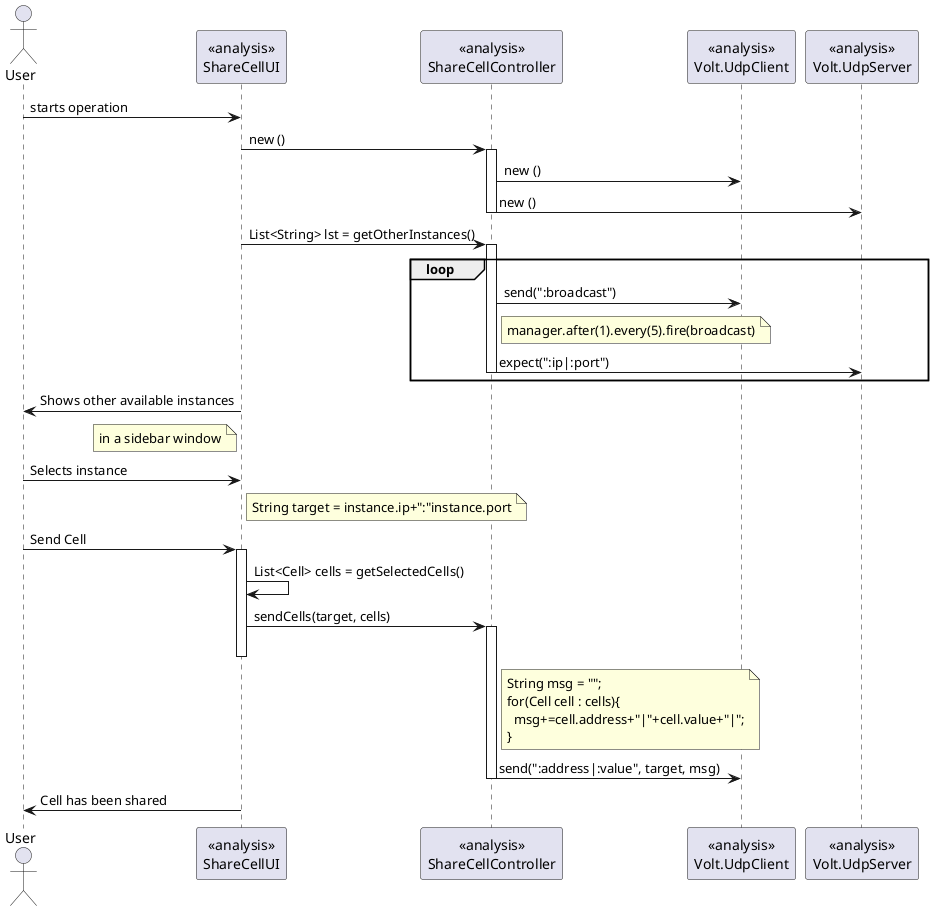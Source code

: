 @startuml doc-files/share_cell_send_image.png

actor User 
participant "<<analysis>>\nShareCellUI" as ShareCellUI
participant "<<analysis>>\nShareCellController" as ShareCellController
participant "<<analysis>>\nVolt.UdpClient" as Volt.UdpClient
participant "<<analysis>>\nVolt.UdpServer" as Volt.UdpServer

User->ShareCellUI: starts operation
ShareCellUI->ShareCellController: new ()

activate ShareCellController
ShareCellController->Volt.UdpClient: new ()
ShareCellController->Volt.UdpServer: new ()
deactivate ShareCellController

ShareCellUI->ShareCellController: List<String> lst = getOtherInstances()
loop
activate ShareCellController
ShareCellController->Volt.UdpClient: send(":broadcast")
note right of ShareCellController: manager.after(1).every(5).fire(broadcast)
ShareCellController->Volt.UdpServer: expect(":ip|:port")
deactivate ShareCellController
end

ShareCellUI->User: Shows other available instances
note left of ShareCellUI: in a sidebar window
User->ShareCellUI: Selects instance
note right of ShareCellUI: String target = instance.ip+":"instance.port
User->ShareCellUI: Send Cell

activate ShareCellUI
ShareCellUI->ShareCellUI: List<Cell> cells = getSelectedCells()
ShareCellUI->ShareCellController: sendCells(target, cells)
activate ShareCellController
deactivate ShareCellUI
note right of ShareCellController: String msg = "";\nfor(Cell cell : cells){\n  msg+=cell.address+"|"+cell.value+"|";\n}
ShareCellController->Volt.UdpClient: send(":address|:value", target, msg)
deactivate ShareCellController
ShareCellUI->User: Cell has been shared

@enduml